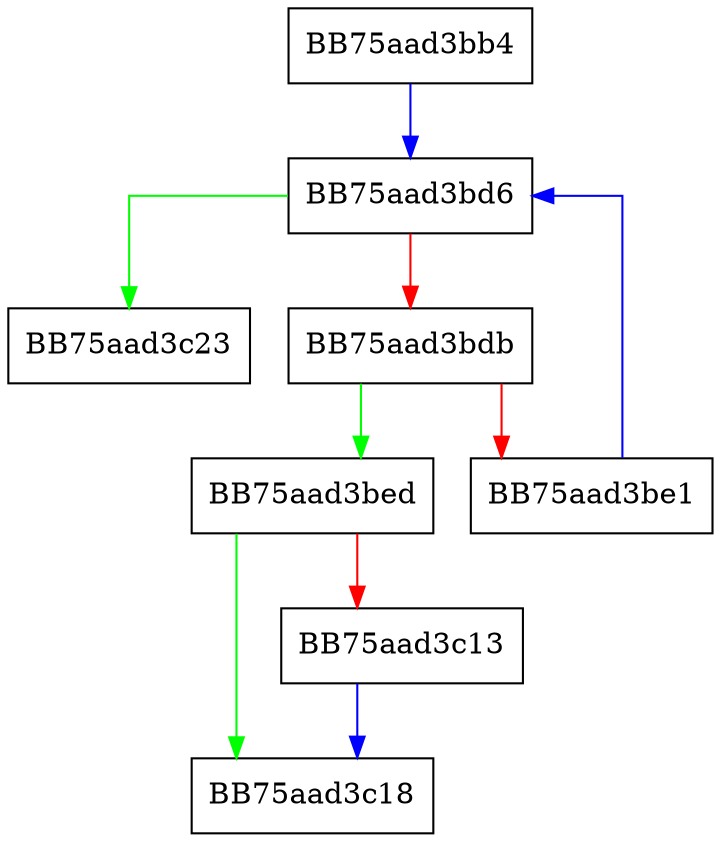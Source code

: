 digraph end_capture {
  node [shape="box"];
  graph [splines=ortho];
  BB75aad3bb4 -> BB75aad3bd6 [color="blue"];
  BB75aad3bd6 -> BB75aad3c23 [color="green"];
  BB75aad3bd6 -> BB75aad3bdb [color="red"];
  BB75aad3bdb -> BB75aad3bed [color="green"];
  BB75aad3bdb -> BB75aad3be1 [color="red"];
  BB75aad3be1 -> BB75aad3bd6 [color="blue"];
  BB75aad3bed -> BB75aad3c18 [color="green"];
  BB75aad3bed -> BB75aad3c13 [color="red"];
  BB75aad3c13 -> BB75aad3c18 [color="blue"];
}